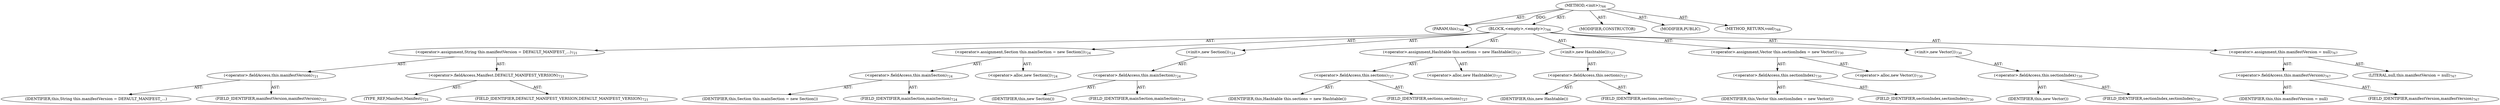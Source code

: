 digraph "&lt;init&gt;" {  
"111669149730" [label = <(METHOD,&lt;init&gt;)<SUB>766</SUB>> ]
"115964117054" [label = <(PARAM,this)<SUB>766</SUB>> ]
"25769803882" [label = <(BLOCK,&lt;empty&gt;,&lt;empty&gt;)<SUB>766</SUB>> ]
"30064771559" [label = <(&lt;operator&gt;.assignment,String this.manifestVersion = DEFAULT_MANIFEST_...)<SUB>721</SUB>> ]
"30064771560" [label = <(&lt;operator&gt;.fieldAccess,this.manifestVersion)<SUB>721</SUB>> ]
"68719477105" [label = <(IDENTIFIER,this,String this.manifestVersion = DEFAULT_MANIFEST_...)> ]
"55834574938" [label = <(FIELD_IDENTIFIER,manifestVersion,manifestVersion)<SUB>721</SUB>> ]
"30064771561" [label = <(&lt;operator&gt;.fieldAccess,Manifest.DEFAULT_MANIFEST_VERSION)<SUB>721</SUB>> ]
"180388626458" [label = <(TYPE_REF,Manifest,Manifest)<SUB>721</SUB>> ]
"55834574939" [label = <(FIELD_IDENTIFIER,DEFAULT_MANIFEST_VERSION,DEFAULT_MANIFEST_VERSION)<SUB>721</SUB>> ]
"30064771562" [label = <(&lt;operator&gt;.assignment,Section this.mainSection = new Section())<SUB>724</SUB>> ]
"30064771563" [label = <(&lt;operator&gt;.fieldAccess,this.mainSection)<SUB>724</SUB>> ]
"68719477106" [label = <(IDENTIFIER,this,Section this.mainSection = new Section())> ]
"55834574940" [label = <(FIELD_IDENTIFIER,mainSection,mainSection)<SUB>724</SUB>> ]
"30064771564" [label = <(&lt;operator&gt;.alloc,new Section())<SUB>724</SUB>> ]
"30064771565" [label = <(&lt;init&gt;,new Section())<SUB>724</SUB>> ]
"30064771566" [label = <(&lt;operator&gt;.fieldAccess,this.mainSection)<SUB>724</SUB>> ]
"68719477107" [label = <(IDENTIFIER,this,new Section())> ]
"55834574941" [label = <(FIELD_IDENTIFIER,mainSection,mainSection)<SUB>724</SUB>> ]
"30064771567" [label = <(&lt;operator&gt;.assignment,Hashtable this.sections = new Hashtable())<SUB>727</SUB>> ]
"30064771568" [label = <(&lt;operator&gt;.fieldAccess,this.sections)<SUB>727</SUB>> ]
"68719477108" [label = <(IDENTIFIER,this,Hashtable this.sections = new Hashtable())> ]
"55834574942" [label = <(FIELD_IDENTIFIER,sections,sections)<SUB>727</SUB>> ]
"30064771569" [label = <(&lt;operator&gt;.alloc,new Hashtable())<SUB>727</SUB>> ]
"30064771570" [label = <(&lt;init&gt;,new Hashtable())<SUB>727</SUB>> ]
"30064771571" [label = <(&lt;operator&gt;.fieldAccess,this.sections)<SUB>727</SUB>> ]
"68719477109" [label = <(IDENTIFIER,this,new Hashtable())> ]
"55834574943" [label = <(FIELD_IDENTIFIER,sections,sections)<SUB>727</SUB>> ]
"30064771572" [label = <(&lt;operator&gt;.assignment,Vector this.sectionIndex = new Vector())<SUB>730</SUB>> ]
"30064771573" [label = <(&lt;operator&gt;.fieldAccess,this.sectionIndex)<SUB>730</SUB>> ]
"68719477110" [label = <(IDENTIFIER,this,Vector this.sectionIndex = new Vector())> ]
"55834574944" [label = <(FIELD_IDENTIFIER,sectionIndex,sectionIndex)<SUB>730</SUB>> ]
"30064771574" [label = <(&lt;operator&gt;.alloc,new Vector())<SUB>730</SUB>> ]
"30064771575" [label = <(&lt;init&gt;,new Vector())<SUB>730</SUB>> ]
"30064771576" [label = <(&lt;operator&gt;.fieldAccess,this.sectionIndex)<SUB>730</SUB>> ]
"68719477111" [label = <(IDENTIFIER,this,new Vector())> ]
"55834574945" [label = <(FIELD_IDENTIFIER,sectionIndex,sectionIndex)<SUB>730</SUB>> ]
"30064771577" [label = <(&lt;operator&gt;.assignment,this.manifestVersion = null)<SUB>767</SUB>> ]
"30064771578" [label = <(&lt;operator&gt;.fieldAccess,this.manifestVersion)<SUB>767</SUB>> ]
"68719477112" [label = <(IDENTIFIER,this,this.manifestVersion = null)> ]
"55834574946" [label = <(FIELD_IDENTIFIER,manifestVersion,manifestVersion)<SUB>767</SUB>> ]
"90194313324" [label = <(LITERAL,null,this.manifestVersion = null)<SUB>767</SUB>> ]
"133143986275" [label = <(MODIFIER,CONSTRUCTOR)> ]
"133143986276" [label = <(MODIFIER,PUBLIC)> ]
"128849018914" [label = <(METHOD_RETURN,void)<SUB>768</SUB>> ]
  "111669149730" -> "115964117054"  [ label = "AST: "] 
  "111669149730" -> "25769803882"  [ label = "AST: "] 
  "111669149730" -> "133143986275"  [ label = "AST: "] 
  "111669149730" -> "133143986276"  [ label = "AST: "] 
  "111669149730" -> "128849018914"  [ label = "AST: "] 
  "25769803882" -> "30064771559"  [ label = "AST: "] 
  "25769803882" -> "30064771562"  [ label = "AST: "] 
  "25769803882" -> "30064771565"  [ label = "AST: "] 
  "25769803882" -> "30064771567"  [ label = "AST: "] 
  "25769803882" -> "30064771570"  [ label = "AST: "] 
  "25769803882" -> "30064771572"  [ label = "AST: "] 
  "25769803882" -> "30064771575"  [ label = "AST: "] 
  "25769803882" -> "30064771577"  [ label = "AST: "] 
  "30064771559" -> "30064771560"  [ label = "AST: "] 
  "30064771559" -> "30064771561"  [ label = "AST: "] 
  "30064771560" -> "68719477105"  [ label = "AST: "] 
  "30064771560" -> "55834574938"  [ label = "AST: "] 
  "30064771561" -> "180388626458"  [ label = "AST: "] 
  "30064771561" -> "55834574939"  [ label = "AST: "] 
  "30064771562" -> "30064771563"  [ label = "AST: "] 
  "30064771562" -> "30064771564"  [ label = "AST: "] 
  "30064771563" -> "68719477106"  [ label = "AST: "] 
  "30064771563" -> "55834574940"  [ label = "AST: "] 
  "30064771565" -> "30064771566"  [ label = "AST: "] 
  "30064771566" -> "68719477107"  [ label = "AST: "] 
  "30064771566" -> "55834574941"  [ label = "AST: "] 
  "30064771567" -> "30064771568"  [ label = "AST: "] 
  "30064771567" -> "30064771569"  [ label = "AST: "] 
  "30064771568" -> "68719477108"  [ label = "AST: "] 
  "30064771568" -> "55834574942"  [ label = "AST: "] 
  "30064771570" -> "30064771571"  [ label = "AST: "] 
  "30064771571" -> "68719477109"  [ label = "AST: "] 
  "30064771571" -> "55834574943"  [ label = "AST: "] 
  "30064771572" -> "30064771573"  [ label = "AST: "] 
  "30064771572" -> "30064771574"  [ label = "AST: "] 
  "30064771573" -> "68719477110"  [ label = "AST: "] 
  "30064771573" -> "55834574944"  [ label = "AST: "] 
  "30064771575" -> "30064771576"  [ label = "AST: "] 
  "30064771576" -> "68719477111"  [ label = "AST: "] 
  "30064771576" -> "55834574945"  [ label = "AST: "] 
  "30064771577" -> "30064771578"  [ label = "AST: "] 
  "30064771577" -> "90194313324"  [ label = "AST: "] 
  "30064771578" -> "68719477112"  [ label = "AST: "] 
  "30064771578" -> "55834574946"  [ label = "AST: "] 
  "111669149730" -> "115964117054"  [ label = "DDG: "] 
}
